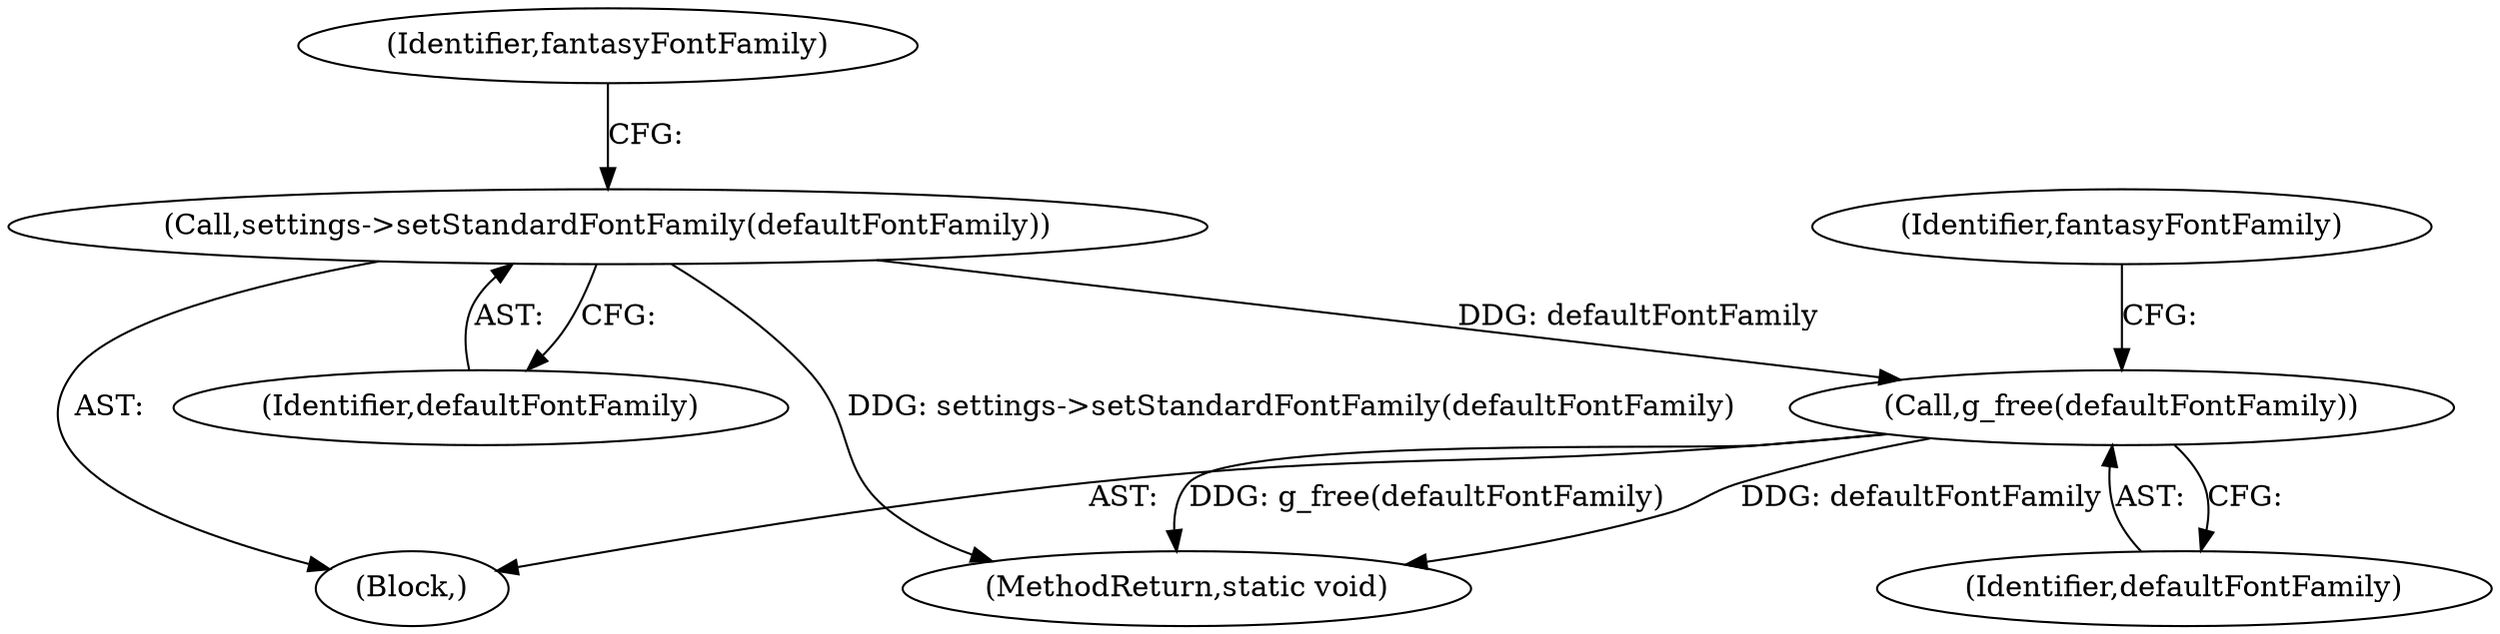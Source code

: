 digraph "0_Chrome_5a2de6455f565783c73e53eae2c8b953e7d48520_0@API" {
"1000369" [label="(Call,g_free(defaultFontFamily))"];
"1000276" [label="(Call,settings->setStandardFontFamily(defaultFontFamily))"];
"1000102" [label="(Block,)"];
"1000277" [label="(Identifier,defaultFontFamily)"];
"1000279" [label="(Identifier,fantasyFontFamily)"];
"1000276" [label="(Call,settings->setStandardFontFamily(defaultFontFamily))"];
"1000372" [label="(Identifier,fantasyFontFamily)"];
"1000385" [label="(MethodReturn,static void)"];
"1000369" [label="(Call,g_free(defaultFontFamily))"];
"1000370" [label="(Identifier,defaultFontFamily)"];
"1000369" -> "1000102"  [label="AST: "];
"1000369" -> "1000370"  [label="CFG: "];
"1000370" -> "1000369"  [label="AST: "];
"1000372" -> "1000369"  [label="CFG: "];
"1000369" -> "1000385"  [label="DDG: g_free(defaultFontFamily)"];
"1000369" -> "1000385"  [label="DDG: defaultFontFamily"];
"1000276" -> "1000369"  [label="DDG: defaultFontFamily"];
"1000276" -> "1000102"  [label="AST: "];
"1000276" -> "1000277"  [label="CFG: "];
"1000277" -> "1000276"  [label="AST: "];
"1000279" -> "1000276"  [label="CFG: "];
"1000276" -> "1000385"  [label="DDG: settings->setStandardFontFamily(defaultFontFamily)"];
}

